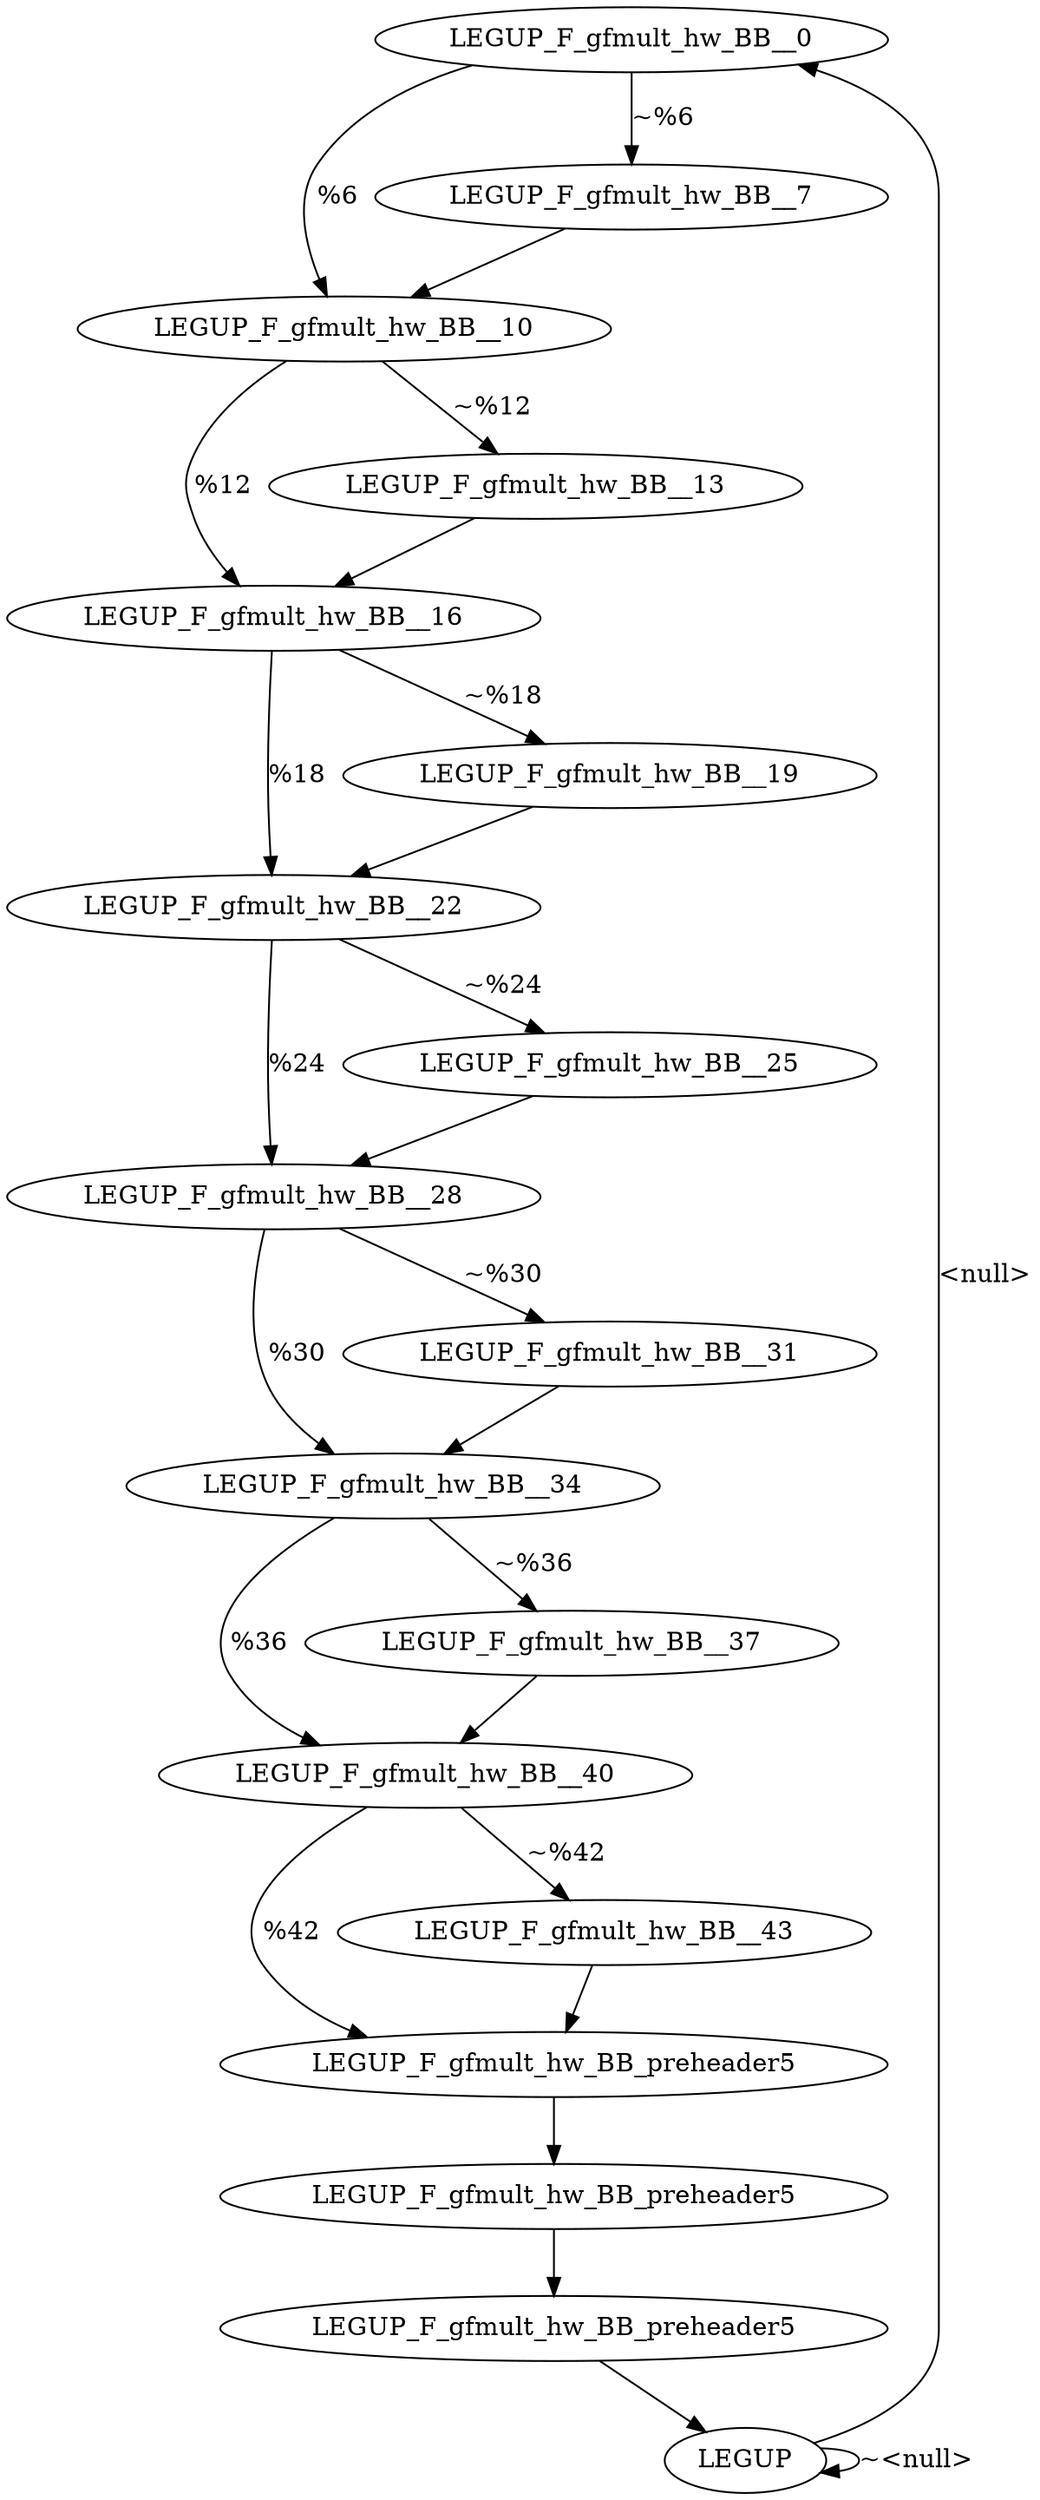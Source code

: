 digraph {
Node0x342dc50[label="LEGUP_F_gfmult_hw_BB__0"];
Node0x342dab0[label="LEGUP"];
Node0x342dab0 -> Node0x342dc50[label="<null>"];
Node0x342dab0 -> Node0x342dab0[label="~<null>"];
Node0x34300b0[label="LEGUP_F_gfmult_hw_BB__10"];
Node0x342dc50 -> Node0x34300b0[label="%6"];
Node0x342ffe0[label="LEGUP_F_gfmult_hw_BB__7"];
Node0x342dc50 -> Node0x342ffe0[label="~%6"];
Node0x342ffe0 -> Node0x34300b0;
Node0x3430250[label="LEGUP_F_gfmult_hw_BB__16"];
Node0x34300b0 -> Node0x3430250[label="%12"];
Node0x3430180[label="LEGUP_F_gfmult_hw_BB__13"];
Node0x34300b0 -> Node0x3430180[label="~%12"];
Node0x3430180 -> Node0x3430250;
Node0x34303f0[label="LEGUP_F_gfmult_hw_BB__22"];
Node0x3430250 -> Node0x34303f0[label="%18"];
Node0x3430320[label="LEGUP_F_gfmult_hw_BB__19"];
Node0x3430250 -> Node0x3430320[label="~%18"];
Node0x3430320 -> Node0x34303f0;
Node0x3430590[label="LEGUP_F_gfmult_hw_BB__28"];
Node0x34303f0 -> Node0x3430590[label="%24"];
Node0x34304c0[label="LEGUP_F_gfmult_hw_BB__25"];
Node0x34303f0 -> Node0x34304c0[label="~%24"];
Node0x34304c0 -> Node0x3430590;
Node0x3430730[label="LEGUP_F_gfmult_hw_BB__34"];
Node0x3430590 -> Node0x3430730[label="%30"];
Node0x3430660[label="LEGUP_F_gfmult_hw_BB__31"];
Node0x3430590 -> Node0x3430660[label="~%30"];
Node0x3430660 -> Node0x3430730;
Node0x34308d0[label="LEGUP_F_gfmult_hw_BB__40"];
Node0x3430730 -> Node0x34308d0[label="%36"];
Node0x3430800[label="LEGUP_F_gfmult_hw_BB__37"];
Node0x3430730 -> Node0x3430800[label="~%36"];
Node0x3430800 -> Node0x34308d0;
Node0x3430a70[label="LEGUP_F_gfmult_hw_BB_preheader5"];
Node0x34308d0 -> Node0x3430a70[label="%42"];
Node0x34309a0[label="LEGUP_F_gfmult_hw_BB__43"];
Node0x34308d0 -> Node0x34309a0[label="~%42"];
Node0x34309a0 -> Node0x3430a70;
Node0x3430b40[label="LEGUP_F_gfmult_hw_BB_preheader5"];
Node0x3430a70 -> Node0x3430b40;
Node0x3430c10[label="LEGUP_F_gfmult_hw_BB_preheader5"];
Node0x3430b40 -> Node0x3430c10;
Node0x3430c10 -> Node0x342dab0;
}
